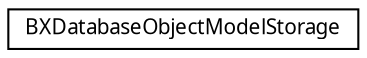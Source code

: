 digraph "Graphical Class Hierarchy"
{
  edge [fontname="LucidaGrande",fontsize="10",labelfontname="LucidaGrande",labelfontsize="10"];
  node [fontname="LucidaGrande",fontsize="10",shape=record];
  rankdir="LR";
  Node1 [label="BXDatabaseObjectModelStorage",height=0.2,width=0.4,color="black", fillcolor="white", style="filled",URL="$interface_b_x_database_object_model_storage.html",tooltip="The database object model storage. "];
}
